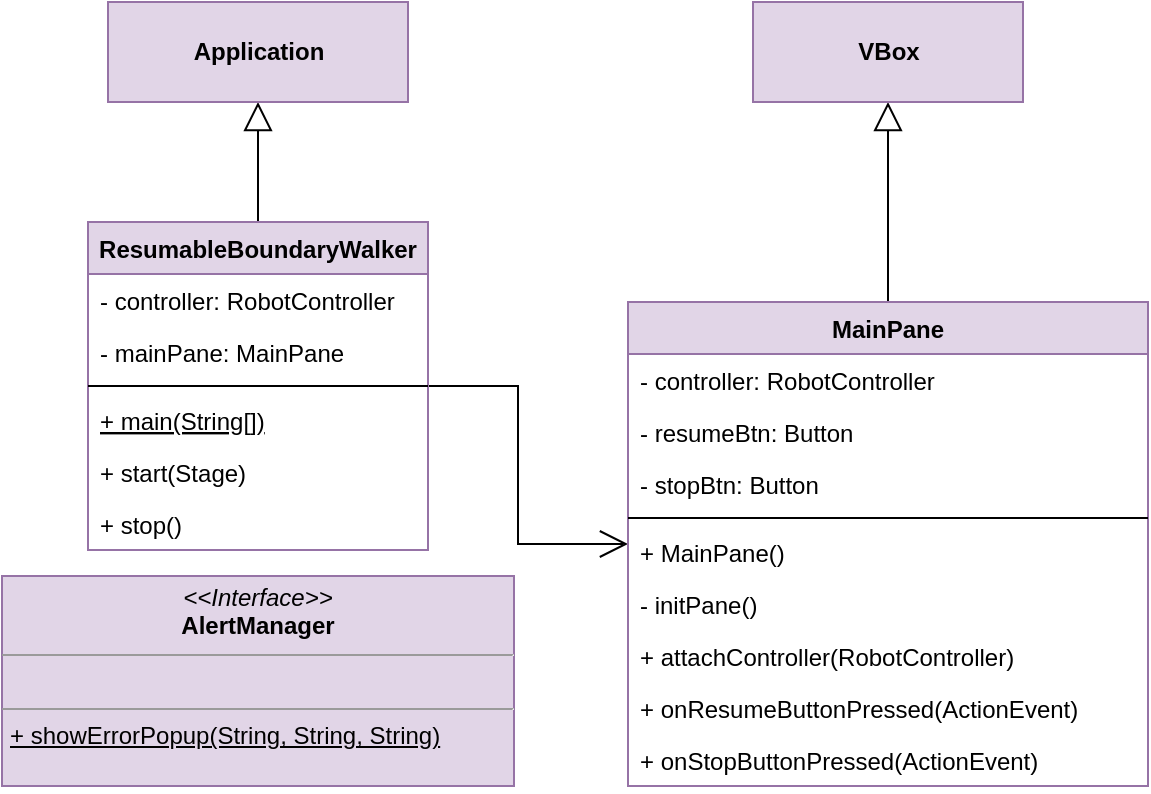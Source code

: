 <mxfile version="14.4.3" type="device"><diagram id="X8gDhH_FTrXLhmk0X4Ay" name="Pagina-1"><mxGraphModel dx="852" dy="494" grid="1" gridSize="10" guides="1" tooltips="1" connect="1" arrows="1" fold="1" page="1" pageScale="1" pageWidth="827" pageHeight="1169" math="0" shadow="0"><root><mxCell id="0"/><mxCell id="1" parent="0"/><mxCell id="KzcsNq6PlXeuhqQGuXlv-6" style="edgeStyle=orthogonalEdgeStyle;rounded=0;orthogonalLoop=1;jettySize=auto;html=1;endArrow=block;endFill=0;endSize=12;" parent="1" source="KzcsNq6PlXeuhqQGuXlv-1" target="KzcsNq6PlXeuhqQGuXlv-24" edge="1"><mxGeometry relative="1" as="geometry"><mxPoint x="185" y="140" as="targetPoint"/></mxGeometry></mxCell><mxCell id="KzcsNq6PlXeuhqQGuXlv-15" style="edgeStyle=orthogonalEdgeStyle;rounded=0;orthogonalLoop=1;jettySize=auto;html=1;endArrow=open;endFill=0;endSize=12;" parent="1" source="KzcsNq6PlXeuhqQGuXlv-1" target="KzcsNq6PlXeuhqQGuXlv-9" edge="1"><mxGeometry relative="1" as="geometry"/></mxCell><mxCell id="KzcsNq6PlXeuhqQGuXlv-1" value="ResumableBoundaryWalker" style="swimlane;fontStyle=1;align=center;verticalAlign=top;childLayout=stackLayout;horizontal=1;startSize=26;horizontalStack=0;resizeParent=1;resizeParentMax=0;resizeLast=0;collapsible=1;marginBottom=0;fillColor=#e1d5e7;strokeColor=#9673a6;" parent="1" vertex="1"><mxGeometry x="100" y="140" width="170" height="164" as="geometry"/></mxCell><mxCell id="KzcsNq6PlXeuhqQGuXlv-2" value="- controller: RobotController" style="text;strokeColor=none;fillColor=none;align=left;verticalAlign=top;spacingLeft=4;spacingRight=4;overflow=hidden;rotatable=0;points=[[0,0.5],[1,0.5]];portConstraint=eastwest;" parent="KzcsNq6PlXeuhqQGuXlv-1" vertex="1"><mxGeometry y="26" width="170" height="26" as="geometry"/></mxCell><mxCell id="KzcsNq6PlXeuhqQGuXlv-16" value="- mainPane: MainPane" style="text;strokeColor=none;fillColor=none;align=left;verticalAlign=top;spacingLeft=4;spacingRight=4;overflow=hidden;rotatable=0;points=[[0,0.5],[1,0.5]];portConstraint=eastwest;" parent="KzcsNq6PlXeuhqQGuXlv-1" vertex="1"><mxGeometry y="52" width="170" height="26" as="geometry"/></mxCell><mxCell id="KzcsNq6PlXeuhqQGuXlv-3" value="" style="line;strokeWidth=1;fillColor=none;align=left;verticalAlign=middle;spacingTop=-1;spacingLeft=3;spacingRight=3;rotatable=0;labelPosition=right;points=[];portConstraint=eastwest;" parent="KzcsNq6PlXeuhqQGuXlv-1" vertex="1"><mxGeometry y="78" width="170" height="8" as="geometry"/></mxCell><mxCell id="KzcsNq6PlXeuhqQGuXlv-4" value="+ main(String[])" style="text;strokeColor=none;fillColor=none;align=left;verticalAlign=top;spacingLeft=4;spacingRight=4;overflow=hidden;rotatable=0;points=[[0,0.5],[1,0.5]];portConstraint=eastwest;fontStyle=4" parent="KzcsNq6PlXeuhqQGuXlv-1" vertex="1"><mxGeometry y="86" width="170" height="26" as="geometry"/></mxCell><mxCell id="KzcsNq6PlXeuhqQGuXlv-8" value="+ start(Stage)" style="text;strokeColor=none;fillColor=none;align=left;verticalAlign=top;spacingLeft=4;spacingRight=4;overflow=hidden;rotatable=0;points=[[0,0.5],[1,0.5]];portConstraint=eastwest;" parent="KzcsNq6PlXeuhqQGuXlv-1" vertex="1"><mxGeometry y="112" width="170" height="26" as="geometry"/></mxCell><mxCell id="KzcsNq6PlXeuhqQGuXlv-7" value="+ stop()" style="text;strokeColor=none;fillColor=none;align=left;verticalAlign=top;spacingLeft=4;spacingRight=4;overflow=hidden;rotatable=0;points=[[0,0.5],[1,0.5]];portConstraint=eastwest;" parent="KzcsNq6PlXeuhqQGuXlv-1" vertex="1"><mxGeometry y="138" width="170" height="26" as="geometry"/></mxCell><mxCell id="KzcsNq6PlXeuhqQGuXlv-25" style="edgeStyle=orthogonalEdgeStyle;rounded=0;orthogonalLoop=1;jettySize=auto;html=1;endArrow=block;endFill=0;endSize=12;" parent="1" source="KzcsNq6PlXeuhqQGuXlv-9" target="KzcsNq6PlXeuhqQGuXlv-23" edge="1"><mxGeometry relative="1" as="geometry"/></mxCell><mxCell id="KzcsNq6PlXeuhqQGuXlv-9" value="MainPane" style="swimlane;fontStyle=1;align=center;verticalAlign=top;childLayout=stackLayout;horizontal=1;startSize=26;horizontalStack=0;resizeParent=1;resizeParentMax=0;resizeLast=0;collapsible=1;marginBottom=0;fillColor=#e1d5e7;strokeColor=#9673a6;" parent="1" vertex="1"><mxGeometry x="370" y="180" width="260" height="242" as="geometry"/></mxCell><mxCell id="KzcsNq6PlXeuhqQGuXlv-10" value="- controller: RobotController" style="text;strokeColor=none;fillColor=none;align=left;verticalAlign=top;spacingLeft=4;spacingRight=4;overflow=hidden;rotatable=0;points=[[0,0.5],[1,0.5]];portConstraint=eastwest;" parent="KzcsNq6PlXeuhqQGuXlv-9" vertex="1"><mxGeometry y="26" width="260" height="26" as="geometry"/></mxCell><mxCell id="KzcsNq6PlXeuhqQGuXlv-17" value="- resumeBtn: Button" style="text;strokeColor=none;fillColor=none;align=left;verticalAlign=top;spacingLeft=4;spacingRight=4;overflow=hidden;rotatable=0;points=[[0,0.5],[1,0.5]];portConstraint=eastwest;" parent="KzcsNq6PlXeuhqQGuXlv-9" vertex="1"><mxGeometry y="52" width="260" height="26" as="geometry"/></mxCell><mxCell id="KzcsNq6PlXeuhqQGuXlv-18" value="- stopBtn: Button" style="text;strokeColor=none;fillColor=none;align=left;verticalAlign=top;spacingLeft=4;spacingRight=4;overflow=hidden;rotatable=0;points=[[0,0.5],[1,0.5]];portConstraint=eastwest;" parent="KzcsNq6PlXeuhqQGuXlv-9" vertex="1"><mxGeometry y="78" width="260" height="26" as="geometry"/></mxCell><mxCell id="KzcsNq6PlXeuhqQGuXlv-11" value="" style="line;strokeWidth=1;fillColor=none;align=left;verticalAlign=middle;spacingTop=-1;spacingLeft=3;spacingRight=3;rotatable=0;labelPosition=right;points=[];portConstraint=eastwest;" parent="KzcsNq6PlXeuhqQGuXlv-9" vertex="1"><mxGeometry y="104" width="260" height="8" as="geometry"/></mxCell><mxCell id="KzcsNq6PlXeuhqQGuXlv-13" value="+ MainPane()" style="text;strokeColor=none;fillColor=none;align=left;verticalAlign=top;spacingLeft=4;spacingRight=4;overflow=hidden;rotatable=0;points=[[0,0.5],[1,0.5]];portConstraint=eastwest;" parent="KzcsNq6PlXeuhqQGuXlv-9" vertex="1"><mxGeometry y="112" width="260" height="26" as="geometry"/></mxCell><mxCell id="KzcsNq6PlXeuhqQGuXlv-19" value="- initPane()" style="text;strokeColor=none;fillColor=none;align=left;verticalAlign=top;spacingLeft=4;spacingRight=4;overflow=hidden;rotatable=0;points=[[0,0.5],[1,0.5]];portConstraint=eastwest;" parent="KzcsNq6PlXeuhqQGuXlv-9" vertex="1"><mxGeometry y="138" width="260" height="26" as="geometry"/></mxCell><mxCell id="KzcsNq6PlXeuhqQGuXlv-20" value="+ attachController(RobotController)" style="text;strokeColor=none;fillColor=none;align=left;verticalAlign=top;spacingLeft=4;spacingRight=4;overflow=hidden;rotatable=0;points=[[0,0.5],[1,0.5]];portConstraint=eastwest;" parent="KzcsNq6PlXeuhqQGuXlv-9" vertex="1"><mxGeometry y="164" width="260" height="26" as="geometry"/></mxCell><mxCell id="KzcsNq6PlXeuhqQGuXlv-14" value="+ onResumeButtonPressed(ActionEvent)" style="text;strokeColor=none;fillColor=none;align=left;verticalAlign=top;spacingLeft=4;spacingRight=4;overflow=hidden;rotatable=0;points=[[0,0.5],[1,0.5]];portConstraint=eastwest;" parent="KzcsNq6PlXeuhqQGuXlv-9" vertex="1"><mxGeometry y="190" width="260" height="26" as="geometry"/></mxCell><mxCell id="KzcsNq6PlXeuhqQGuXlv-21" value="+ onStopButtonPressed(ActionEvent)" style="text;strokeColor=none;fillColor=none;align=left;verticalAlign=top;spacingLeft=4;spacingRight=4;overflow=hidden;rotatable=0;points=[[0,0.5],[1,0.5]];portConstraint=eastwest;" parent="KzcsNq6PlXeuhqQGuXlv-9" vertex="1"><mxGeometry y="216" width="260" height="26" as="geometry"/></mxCell><mxCell id="KzcsNq6PlXeuhqQGuXlv-23" value="VBox" style="html=1;fillColor=#e1d5e7;strokeColor=#9673a6;fontStyle=1" parent="1" vertex="1"><mxGeometry x="432.5" y="30" width="135" height="50" as="geometry"/></mxCell><mxCell id="KzcsNq6PlXeuhqQGuXlv-24" value="Application" style="html=1;fillColor=#e1d5e7;strokeColor=#9673a6;fontStyle=1" parent="1" vertex="1"><mxGeometry x="110" y="30" width="150" height="50" as="geometry"/></mxCell><mxCell id="KzcsNq6PlXeuhqQGuXlv-27" value="&lt;p style=&quot;margin: 0px ; margin-top: 4px ; text-align: center&quot;&gt;&lt;i&gt;&amp;lt;&amp;lt;Interface&amp;gt;&amp;gt;&lt;/i&gt;&lt;br&gt;&lt;b&gt;AlertManager&lt;/b&gt;&lt;/p&gt;&lt;hr size=&quot;1&quot;&gt;&lt;p style=&quot;margin: 0px ; margin-left: 4px&quot;&gt;&lt;br&gt;&lt;/p&gt;&lt;hr size=&quot;1&quot;&gt;&lt;p style=&quot;margin: 0px ; margin-left: 4px&quot;&gt;&lt;u&gt;+ showErrorPopup(String, String, String)&lt;/u&gt;&lt;/p&gt;" style="verticalAlign=top;align=left;overflow=fill;fontSize=12;fontFamily=Helvetica;html=1;fillColor=#e1d5e7;strokeColor=#9673a6;" parent="1" vertex="1"><mxGeometry x="57" y="317" width="256" height="105" as="geometry"/></mxCell></root></mxGraphModel></diagram></mxfile>